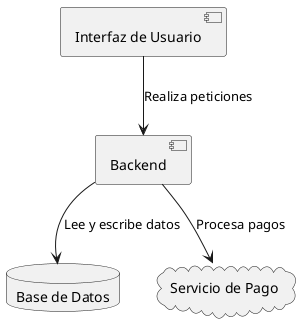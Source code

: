 @startuml
component "Interfaz de Usuario" as UI
component "Backend" as API
database "Base de Datos" as DB
cloud "Servicio de Pago" as Payment

UI --> API : Realiza peticiones
API --> DB : Lee y escribe datos
API --> Payment : Procesa pagos
@enduml
